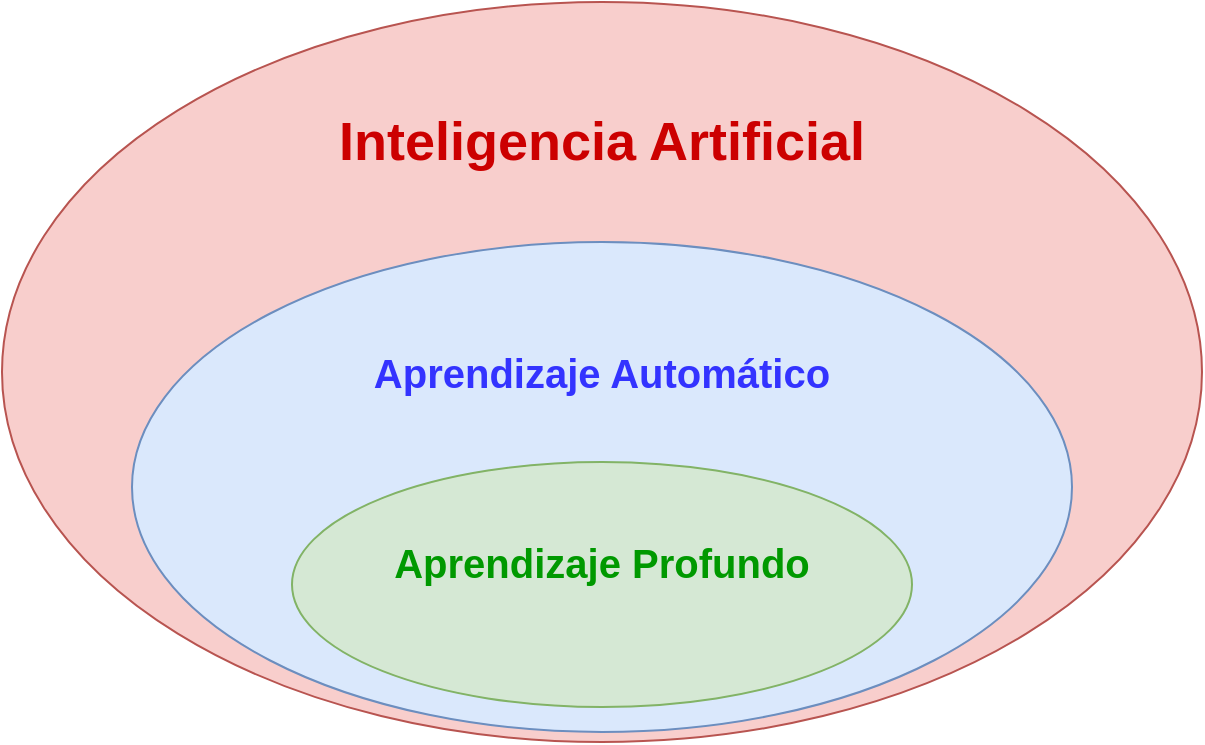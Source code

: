 <mxfile version="13.7.9" type="device"><diagram id="mSx8KFbyrCBu1RBTVUgu" name="Página-1"><mxGraphModel dx="723" dy="450" grid="1" gridSize="10" guides="1" tooltips="1" connect="1" arrows="1" fold="1" page="1" pageScale="1" pageWidth="4681" pageHeight="3300" math="0" shadow="0"><root><mxCell id="0"/><mxCell id="1" parent="0"/><mxCell id="qXMbGnYWJ47TIgFt2rzc-1" value="" style="ellipse;whiteSpace=wrap;html=1;fillColor=#f8cecc;strokeColor=#b85450;" vertex="1" parent="1"><mxGeometry x="320" y="70" width="600" height="370" as="geometry"/></mxCell><mxCell id="qXMbGnYWJ47TIgFt2rzc-2" value="" style="ellipse;whiteSpace=wrap;html=1;fillColor=#dae8fc;strokeColor=#6c8ebf;" vertex="1" parent="1"><mxGeometry x="385" y="190" width="470" height="245" as="geometry"/></mxCell><mxCell id="qXMbGnYWJ47TIgFt2rzc-3" value="" style="ellipse;whiteSpace=wrap;html=1;fillColor=#d5e8d4;strokeColor=#82b366;" vertex="1" parent="1"><mxGeometry x="465" y="300" width="310" height="122.5" as="geometry"/></mxCell><mxCell id="qXMbGnYWJ47TIgFt2rzc-4" value="Inteligencia Artificial" style="text;html=1;strokeColor=none;fillColor=none;align=center;verticalAlign=middle;whiteSpace=wrap;rounded=0;fontStyle=1;fontSize=27;fontColor=#CC0000;" vertex="1" parent="1"><mxGeometry x="410" y="130" width="420" height="20" as="geometry"/></mxCell><mxCell id="qXMbGnYWJ47TIgFt2rzc-5" value="Aprendizaje Automático" style="text;html=1;strokeColor=none;fillColor=none;align=center;verticalAlign=middle;whiteSpace=wrap;rounded=0;fontStyle=1;fontSize=20;fontColor=#3333FF;" vertex="1" parent="1"><mxGeometry x="410" y="245" width="420" height="20" as="geometry"/></mxCell><mxCell id="qXMbGnYWJ47TIgFt2rzc-6" value="Aprendizaje Profundo" style="text;html=1;strokeColor=none;fillColor=none;align=center;verticalAlign=middle;whiteSpace=wrap;rounded=0;fontStyle=1;fontSize=20;fontColor=#009900;" vertex="1" parent="1"><mxGeometry x="410" y="340" width="420" height="20" as="geometry"/></mxCell></root></mxGraphModel></diagram></mxfile>